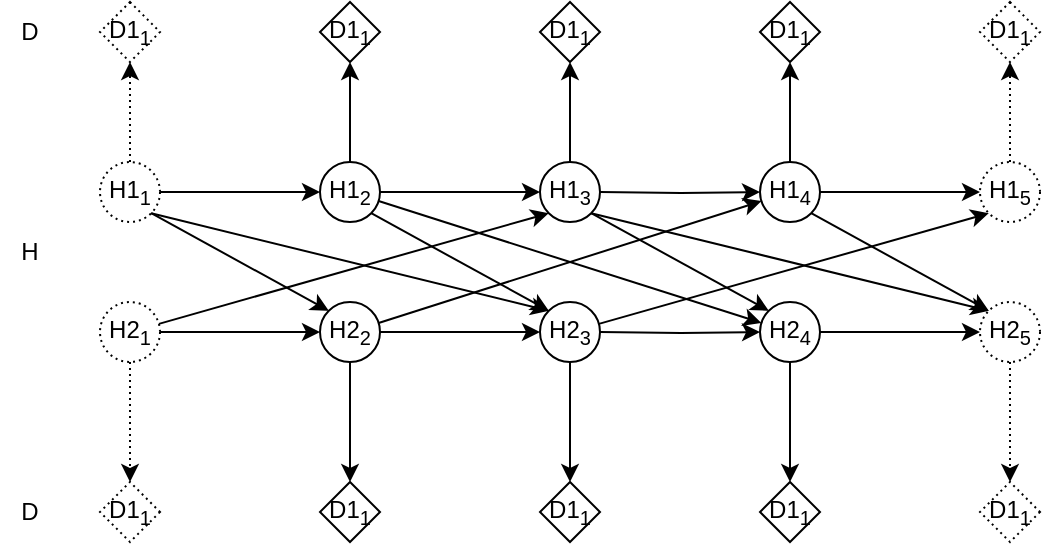 <mxfile version="24.8.6">
  <diagram name="Page-1" id="WmFIYigbI2bGJBvzbAcq">
    <mxGraphModel dx="1214" dy="793" grid="1" gridSize="10" guides="1" tooltips="1" connect="1" arrows="1" fold="1" page="1" pageScale="1" pageWidth="827" pageHeight="1169" math="0" shadow="0">
      <root>
        <mxCell id="0" />
        <mxCell id="1" parent="0" />
        <mxCell id="W582OLzANp079AzozXXy-5" value="" style="edgeStyle=orthogonalEdgeStyle;rounded=0;orthogonalLoop=1;jettySize=auto;html=1;" edge="1" parent="1" source="W582OLzANp079AzozXXy-2" target="W582OLzANp079AzozXXy-4">
          <mxGeometry relative="1" as="geometry" />
        </mxCell>
        <mxCell id="W582OLzANp079AzozXXy-2" value="H2&lt;sub&gt;1&lt;/sub&gt;" style="ellipse;whiteSpace=wrap;html=1;aspect=fixed;dashed=1;dashPattern=1 2;" vertex="1" parent="1">
          <mxGeometry x="260" y="250" width="30" height="30" as="geometry" />
        </mxCell>
        <mxCell id="W582OLzANp079AzozXXy-7" value="" style="edgeStyle=orthogonalEdgeStyle;rounded=0;orthogonalLoop=1;jettySize=auto;html=1;" edge="1" parent="1" source="W582OLzANp079AzozXXy-4" target="W582OLzANp079AzozXXy-6">
          <mxGeometry relative="1" as="geometry" />
        </mxCell>
        <mxCell id="W582OLzANp079AzozXXy-4" value="H2&lt;sub&gt;2&lt;/sub&gt;" style="ellipse;whiteSpace=wrap;html=1;aspect=fixed;" vertex="1" parent="1">
          <mxGeometry x="370" y="250" width="30" height="30" as="geometry" />
        </mxCell>
        <mxCell id="W582OLzANp079AzozXXy-6" value="H2&lt;sub&gt;3&lt;/sub&gt;" style="ellipse;whiteSpace=wrap;html=1;aspect=fixed;" vertex="1" parent="1">
          <mxGeometry x="480" y="250" width="30" height="30" as="geometry" />
        </mxCell>
        <mxCell id="W582OLzANp079AzozXXy-8" value="" style="edgeStyle=orthogonalEdgeStyle;rounded=0;orthogonalLoop=1;jettySize=auto;html=1;" edge="1" parent="1" source="W582OLzANp079AzozXXy-9" target="W582OLzANp079AzozXXy-11">
          <mxGeometry relative="1" as="geometry" />
        </mxCell>
        <mxCell id="W582OLzANp079AzozXXy-40" value="" style="edgeStyle=orthogonalEdgeStyle;rounded=0;orthogonalLoop=1;jettySize=auto;html=1;dashed=1;dashPattern=1 2;" edge="1" parent="1" source="W582OLzANp079AzozXXy-9" target="W582OLzANp079AzozXXy-39">
          <mxGeometry relative="1" as="geometry" />
        </mxCell>
        <mxCell id="W582OLzANp079AzozXXy-9" value="H1&lt;sub&gt;1&lt;/sub&gt;" style="ellipse;whiteSpace=wrap;html=1;aspect=fixed;dashed=1;dashPattern=1 2;" vertex="1" parent="1">
          <mxGeometry x="260" y="180" width="30" height="30" as="geometry" />
        </mxCell>
        <mxCell id="W582OLzANp079AzozXXy-10" value="" style="edgeStyle=orthogonalEdgeStyle;rounded=0;orthogonalLoop=1;jettySize=auto;html=1;" edge="1" parent="1" source="W582OLzANp079AzozXXy-11" target="W582OLzANp079AzozXXy-12">
          <mxGeometry relative="1" as="geometry" />
        </mxCell>
        <mxCell id="W582OLzANp079AzozXXy-11" value="H1&lt;sub&gt;2&lt;/sub&gt;" style="ellipse;whiteSpace=wrap;html=1;aspect=fixed;" vertex="1" parent="1">
          <mxGeometry x="370" y="180" width="30" height="30" as="geometry" />
        </mxCell>
        <mxCell id="W582OLzANp079AzozXXy-12" value="H1&lt;sub&gt;3&lt;/sub&gt;" style="ellipse;whiteSpace=wrap;html=1;aspect=fixed;" vertex="1" parent="1">
          <mxGeometry x="480" y="180" width="30" height="30" as="geometry" />
        </mxCell>
        <mxCell id="W582OLzANp079AzozXXy-18" value="" style="endArrow=classic;html=1;rounded=0;exitX=1;exitY=1;exitDx=0;exitDy=0;entryX=0;entryY=0;entryDx=0;entryDy=0;" edge="1" parent="1" source="W582OLzANp079AzozXXy-9" target="W582OLzANp079AzozXXy-6">
          <mxGeometry width="50" height="50" relative="1" as="geometry">
            <mxPoint x="390" y="440" as="sourcePoint" />
            <mxPoint x="440" y="390" as="targetPoint" />
          </mxGeometry>
        </mxCell>
        <mxCell id="W582OLzANp079AzozXXy-19" value="" style="endArrow=classic;html=1;rounded=0;exitX=1;exitY=1;exitDx=0;exitDy=0;entryX=0;entryY=0;entryDx=0;entryDy=0;" edge="1" parent="1" source="W582OLzANp079AzozXXy-9" target="W582OLzANp079AzozXXy-4">
          <mxGeometry width="50" height="50" relative="1" as="geometry">
            <mxPoint x="296" y="264" as="sourcePoint" />
            <mxPoint x="384" y="216" as="targetPoint" />
          </mxGeometry>
        </mxCell>
        <mxCell id="W582OLzANp079AzozXXy-20" value="" style="endArrow=classic;html=1;rounded=0;entryX=0;entryY=1;entryDx=0;entryDy=0;" edge="1" parent="1" source="W582OLzANp079AzozXXy-2" target="W582OLzANp079AzozXXy-12">
          <mxGeometry width="50" height="50" relative="1" as="geometry">
            <mxPoint x="296" y="264" as="sourcePoint" />
            <mxPoint x="384" y="216" as="targetPoint" />
          </mxGeometry>
        </mxCell>
        <mxCell id="W582OLzANp079AzozXXy-21" value="" style="endArrow=classic;html=1;rounded=0;exitX=1;exitY=1;exitDx=0;exitDy=0;entryX=0;entryY=0;entryDx=0;entryDy=0;" edge="1" parent="1" source="W582OLzANp079AzozXXy-11" target="W582OLzANp079AzozXXy-6">
          <mxGeometry width="50" height="50" relative="1" as="geometry">
            <mxPoint x="296" y="216" as="sourcePoint" />
            <mxPoint x="384" y="264" as="targetPoint" />
          </mxGeometry>
        </mxCell>
        <mxCell id="W582OLzANp079AzozXXy-22" value="" style="edgeStyle=orthogonalEdgeStyle;rounded=0;orthogonalLoop=1;jettySize=auto;html=1;" edge="1" parent="1" target="W582OLzANp079AzozXXy-25">
          <mxGeometry relative="1" as="geometry">
            <mxPoint x="510" y="265" as="sourcePoint" />
          </mxGeometry>
        </mxCell>
        <mxCell id="W582OLzANp079AzozXXy-24" value="" style="edgeStyle=orthogonalEdgeStyle;rounded=0;orthogonalLoop=1;jettySize=auto;html=1;" edge="1" parent="1" source="W582OLzANp079AzozXXy-25" target="W582OLzANp079AzozXXy-26">
          <mxGeometry relative="1" as="geometry" />
        </mxCell>
        <mxCell id="W582OLzANp079AzozXXy-25" value="H2&lt;sub&gt;4&lt;/sub&gt;" style="ellipse;whiteSpace=wrap;html=1;aspect=fixed;" vertex="1" parent="1">
          <mxGeometry x="590" y="250" width="30" height="30" as="geometry" />
        </mxCell>
        <mxCell id="W582OLzANp079AzozXXy-26" value="H2&lt;sub&gt;5&lt;/sub&gt;" style="ellipse;whiteSpace=wrap;html=1;aspect=fixed;dashed=1;dashPattern=1 2;" vertex="1" parent="1">
          <mxGeometry x="700" y="250" width="30" height="30" as="geometry" />
        </mxCell>
        <mxCell id="W582OLzANp079AzozXXy-27" value="" style="edgeStyle=orthogonalEdgeStyle;rounded=0;orthogonalLoop=1;jettySize=auto;html=1;" edge="1" parent="1" target="W582OLzANp079AzozXXy-30">
          <mxGeometry relative="1" as="geometry">
            <mxPoint x="510" y="195" as="sourcePoint" />
          </mxGeometry>
        </mxCell>
        <mxCell id="W582OLzANp079AzozXXy-29" value="" style="edgeStyle=orthogonalEdgeStyle;rounded=0;orthogonalLoop=1;jettySize=auto;html=1;" edge="1" parent="1" source="W582OLzANp079AzozXXy-30" target="W582OLzANp079AzozXXy-31">
          <mxGeometry relative="1" as="geometry" />
        </mxCell>
        <mxCell id="W582OLzANp079AzozXXy-30" value="H1&lt;sub&gt;4&lt;/sub&gt;" style="ellipse;whiteSpace=wrap;html=1;aspect=fixed;" vertex="1" parent="1">
          <mxGeometry x="590" y="180" width="30" height="30" as="geometry" />
        </mxCell>
        <mxCell id="W582OLzANp079AzozXXy-31" value="H1&lt;sub&gt;5&lt;/sub&gt;" style="ellipse;whiteSpace=wrap;html=1;aspect=fixed;dashed=1;dashPattern=1 2;" vertex="1" parent="1">
          <mxGeometry x="700" y="180" width="30" height="30" as="geometry" />
        </mxCell>
        <mxCell id="W582OLzANp079AzozXXy-32" value="" style="endArrow=classic;html=1;rounded=0;exitX=1;exitY=1;exitDx=0;exitDy=0;entryX=0;entryY=0;entryDx=0;entryDy=0;" edge="1" parent="1" target="W582OLzANp079AzozXXy-26">
          <mxGeometry width="50" height="50" relative="1" as="geometry">
            <mxPoint x="505.607" y="205.607" as="sourcePoint" />
            <mxPoint x="660" y="390" as="targetPoint" />
          </mxGeometry>
        </mxCell>
        <mxCell id="W582OLzANp079AzozXXy-33" value="" style="endArrow=classic;html=1;rounded=0;exitX=1;exitY=1;exitDx=0;exitDy=0;entryX=0;entryY=0;entryDx=0;entryDy=0;" edge="1" parent="1" target="W582OLzANp079AzozXXy-25">
          <mxGeometry width="50" height="50" relative="1" as="geometry">
            <mxPoint x="505.607" y="205.607" as="sourcePoint" />
            <mxPoint x="604" y="216" as="targetPoint" />
          </mxGeometry>
        </mxCell>
        <mxCell id="W582OLzANp079AzozXXy-34" value="" style="endArrow=classic;html=1;rounded=0;entryX=0;entryY=1;entryDx=0;entryDy=0;" edge="1" parent="1" target="W582OLzANp079AzozXXy-31">
          <mxGeometry width="50" height="50" relative="1" as="geometry">
            <mxPoint x="509.436" y="260.925" as="sourcePoint" />
            <mxPoint x="604" y="216" as="targetPoint" />
          </mxGeometry>
        </mxCell>
        <mxCell id="W582OLzANp079AzozXXy-35" value="" style="endArrow=classic;html=1;rounded=0;exitX=1;exitY=1;exitDx=0;exitDy=0;entryX=0;entryY=0;entryDx=0;entryDy=0;" edge="1" parent="1" source="W582OLzANp079AzozXXy-30" target="W582OLzANp079AzozXXy-26">
          <mxGeometry width="50" height="50" relative="1" as="geometry">
            <mxPoint x="516" y="216" as="sourcePoint" />
            <mxPoint x="604" y="264" as="targetPoint" />
          </mxGeometry>
        </mxCell>
        <mxCell id="W582OLzANp079AzozXXy-36" value="" style="endArrow=classic;html=1;rounded=0;" edge="1" parent="1" source="W582OLzANp079AzozXXy-11" target="W582OLzANp079AzozXXy-25">
          <mxGeometry width="50" height="50" relative="1" as="geometry">
            <mxPoint x="395.807" y="209.997" as="sourcePoint" />
            <mxPoint x="594.2" y="258.39" as="targetPoint" />
          </mxGeometry>
        </mxCell>
        <mxCell id="W582OLzANp079AzozXXy-37" value="" style="endArrow=classic;html=1;rounded=0;" edge="1" parent="1" source="W582OLzANp079AzozXXy-4" target="W582OLzANp079AzozXXy-30">
          <mxGeometry width="50" height="50" relative="1" as="geometry">
            <mxPoint x="399.636" y="265.315" as="sourcePoint" />
            <mxPoint x="594.2" y="210.39" as="targetPoint" />
          </mxGeometry>
        </mxCell>
        <mxCell id="W582OLzANp079AzozXXy-38" value="H" style="text;html=1;align=center;verticalAlign=middle;whiteSpace=wrap;rounded=0;" vertex="1" parent="1">
          <mxGeometry x="210" y="210" width="30" height="30" as="geometry" />
        </mxCell>
        <mxCell id="W582OLzANp079AzozXXy-42" value="" style="edgeStyle=orthogonalEdgeStyle;rounded=0;orthogonalLoop=1;jettySize=auto;html=1;exitX=0.5;exitY=0;exitDx=0;exitDy=0;" edge="1" parent="1" source="W582OLzANp079AzozXXy-11" target="W582OLzANp079AzozXXy-41">
          <mxGeometry relative="1" as="geometry" />
        </mxCell>
        <mxCell id="W582OLzANp079AzozXXy-39" value="D1&lt;sub&gt;1&lt;/sub&gt;" style="rhombus;whiteSpace=wrap;html=1;dashed=1;dashPattern=1 2;" vertex="1" parent="1">
          <mxGeometry x="260" y="100" width="30" height="30" as="geometry" />
        </mxCell>
        <mxCell id="W582OLzANp079AzozXXy-44" value="" style="edgeStyle=orthogonalEdgeStyle;rounded=0;orthogonalLoop=1;jettySize=auto;html=1;exitX=0.5;exitY=0;exitDx=0;exitDy=0;" edge="1" parent="1" source="W582OLzANp079AzozXXy-12" target="W582OLzANp079AzozXXy-43">
          <mxGeometry relative="1" as="geometry" />
        </mxCell>
        <mxCell id="W582OLzANp079AzozXXy-41" value="D1&lt;sub&gt;1&lt;/sub&gt;" style="rhombus;whiteSpace=wrap;html=1;" vertex="1" parent="1">
          <mxGeometry x="370" y="100" width="30" height="30" as="geometry" />
        </mxCell>
        <mxCell id="W582OLzANp079AzozXXy-46" value="" style="edgeStyle=orthogonalEdgeStyle;rounded=0;orthogonalLoop=1;jettySize=auto;html=1;" edge="1" parent="1" source="W582OLzANp079AzozXXy-30" target="W582OLzANp079AzozXXy-45">
          <mxGeometry relative="1" as="geometry">
            <mxPoint x="600" y="170" as="sourcePoint" />
          </mxGeometry>
        </mxCell>
        <mxCell id="W582OLzANp079AzozXXy-43" value="D1&lt;sub&gt;1&lt;/sub&gt;" style="rhombus;whiteSpace=wrap;html=1;" vertex="1" parent="1">
          <mxGeometry x="480" y="100" width="30" height="30" as="geometry" />
        </mxCell>
        <mxCell id="W582OLzANp079AzozXXy-48" value="" style="edgeStyle=orthogonalEdgeStyle;rounded=0;orthogonalLoop=1;jettySize=auto;html=1;exitX=0.5;exitY=0;exitDx=0;exitDy=0;dashed=1;dashPattern=1 2;" edge="1" parent="1" source="W582OLzANp079AzozXXy-31" target="W582OLzANp079AzozXXy-47">
          <mxGeometry relative="1" as="geometry" />
        </mxCell>
        <mxCell id="W582OLzANp079AzozXXy-45" value="D1&lt;sub&gt;1&lt;/sub&gt;" style="rhombus;whiteSpace=wrap;html=1;" vertex="1" parent="1">
          <mxGeometry x="590" y="100" width="30" height="30" as="geometry" />
        </mxCell>
        <mxCell id="W582OLzANp079AzozXXy-47" value="D1&lt;sub&gt;1&lt;/sub&gt;" style="rhombus;whiteSpace=wrap;html=1;dashed=1;dashPattern=1 2;" vertex="1" parent="1">
          <mxGeometry x="700" y="100" width="30" height="30" as="geometry" />
        </mxCell>
        <mxCell id="W582OLzANp079AzozXXy-62" value="" style="edgeStyle=orthogonalEdgeStyle;rounded=0;orthogonalLoop=1;jettySize=auto;html=1;entryX=0;entryY=0.5;entryDx=0;entryDy=0;dashed=1;dashPattern=1 2;" edge="1" parent="1" source="W582OLzANp079AzozXXy-2" target="W582OLzANp079AzozXXy-61">
          <mxGeometry relative="1" as="geometry">
            <mxPoint x="275" y="280" as="sourcePoint" />
            <mxPoint x="276.3" y="340.055" as="targetPoint" />
          </mxGeometry>
        </mxCell>
        <mxCell id="W582OLzANp079AzozXXy-64" value="" style="edgeStyle=orthogonalEdgeStyle;rounded=0;orthogonalLoop=1;jettySize=auto;html=1;exitX=0.5;exitY=1;exitDx=0;exitDy=0;" edge="1" parent="1" source="W582OLzANp079AzozXXy-4" target="W582OLzANp079AzozXXy-63">
          <mxGeometry relative="1" as="geometry" />
        </mxCell>
        <mxCell id="W582OLzANp079AzozXXy-61" value="D1&lt;sub&gt;1&lt;/sub&gt;" style="rhombus;whiteSpace=wrap;html=1;direction=south;dashed=1;dashPattern=1 2;" vertex="1" parent="1">
          <mxGeometry x="260" y="340" width="30" height="30" as="geometry" />
        </mxCell>
        <mxCell id="W582OLzANp079AzozXXy-66" value="" style="edgeStyle=orthogonalEdgeStyle;rounded=0;orthogonalLoop=1;jettySize=auto;html=1;exitX=0.5;exitY=1;exitDx=0;exitDy=0;" edge="1" parent="1" source="W582OLzANp079AzozXXy-6" target="W582OLzANp079AzozXXy-65">
          <mxGeometry relative="1" as="geometry" />
        </mxCell>
        <mxCell id="W582OLzANp079AzozXXy-63" value="D1&lt;sub&gt;1&lt;/sub&gt;" style="rhombus;whiteSpace=wrap;html=1;direction=south;" vertex="1" parent="1">
          <mxGeometry x="370" y="340" width="30" height="30" as="geometry" />
        </mxCell>
        <mxCell id="W582OLzANp079AzozXXy-68" value="" style="edgeStyle=orthogonalEdgeStyle;rounded=0;orthogonalLoop=1;jettySize=auto;html=1;" edge="1" parent="1" source="W582OLzANp079AzozXXy-25" target="W582OLzANp079AzozXXy-67">
          <mxGeometry relative="1" as="geometry" />
        </mxCell>
        <mxCell id="W582OLzANp079AzozXXy-65" value="D1&lt;sub&gt;1&lt;/sub&gt;" style="rhombus;whiteSpace=wrap;html=1;direction=south;" vertex="1" parent="1">
          <mxGeometry x="480" y="340" width="30" height="30" as="geometry" />
        </mxCell>
        <mxCell id="W582OLzANp079AzozXXy-70" value="" style="edgeStyle=orthogonalEdgeStyle;rounded=0;orthogonalLoop=1;jettySize=auto;html=1;exitX=0.5;exitY=1;exitDx=0;exitDy=0;dashed=1;dashPattern=1 2;" edge="1" parent="1" source="W582OLzANp079AzozXXy-26" target="W582OLzANp079AzozXXy-69">
          <mxGeometry relative="1" as="geometry" />
        </mxCell>
        <mxCell id="W582OLzANp079AzozXXy-67" value="D1&lt;sub&gt;1&lt;/sub&gt;" style="rhombus;whiteSpace=wrap;html=1;direction=south;" vertex="1" parent="1">
          <mxGeometry x="590" y="340" width="30" height="30" as="geometry" />
        </mxCell>
        <mxCell id="W582OLzANp079AzozXXy-69" value="D1&lt;sub&gt;1&lt;/sub&gt;" style="rhombus;whiteSpace=wrap;html=1;direction=south;dashed=1;dashPattern=1 2;" vertex="1" parent="1">
          <mxGeometry x="700" y="340" width="30" height="30" as="geometry" />
        </mxCell>
        <mxCell id="W582OLzANp079AzozXXy-71" value="D" style="text;html=1;align=center;verticalAlign=middle;whiteSpace=wrap;rounded=0;" vertex="1" parent="1">
          <mxGeometry x="210" y="340" width="30" height="30" as="geometry" />
        </mxCell>
        <mxCell id="W582OLzANp079AzozXXy-72" value="D" style="text;html=1;align=center;verticalAlign=middle;whiteSpace=wrap;rounded=0;" vertex="1" parent="1">
          <mxGeometry x="210" y="100" width="30" height="30" as="geometry" />
        </mxCell>
      </root>
    </mxGraphModel>
  </diagram>
</mxfile>
